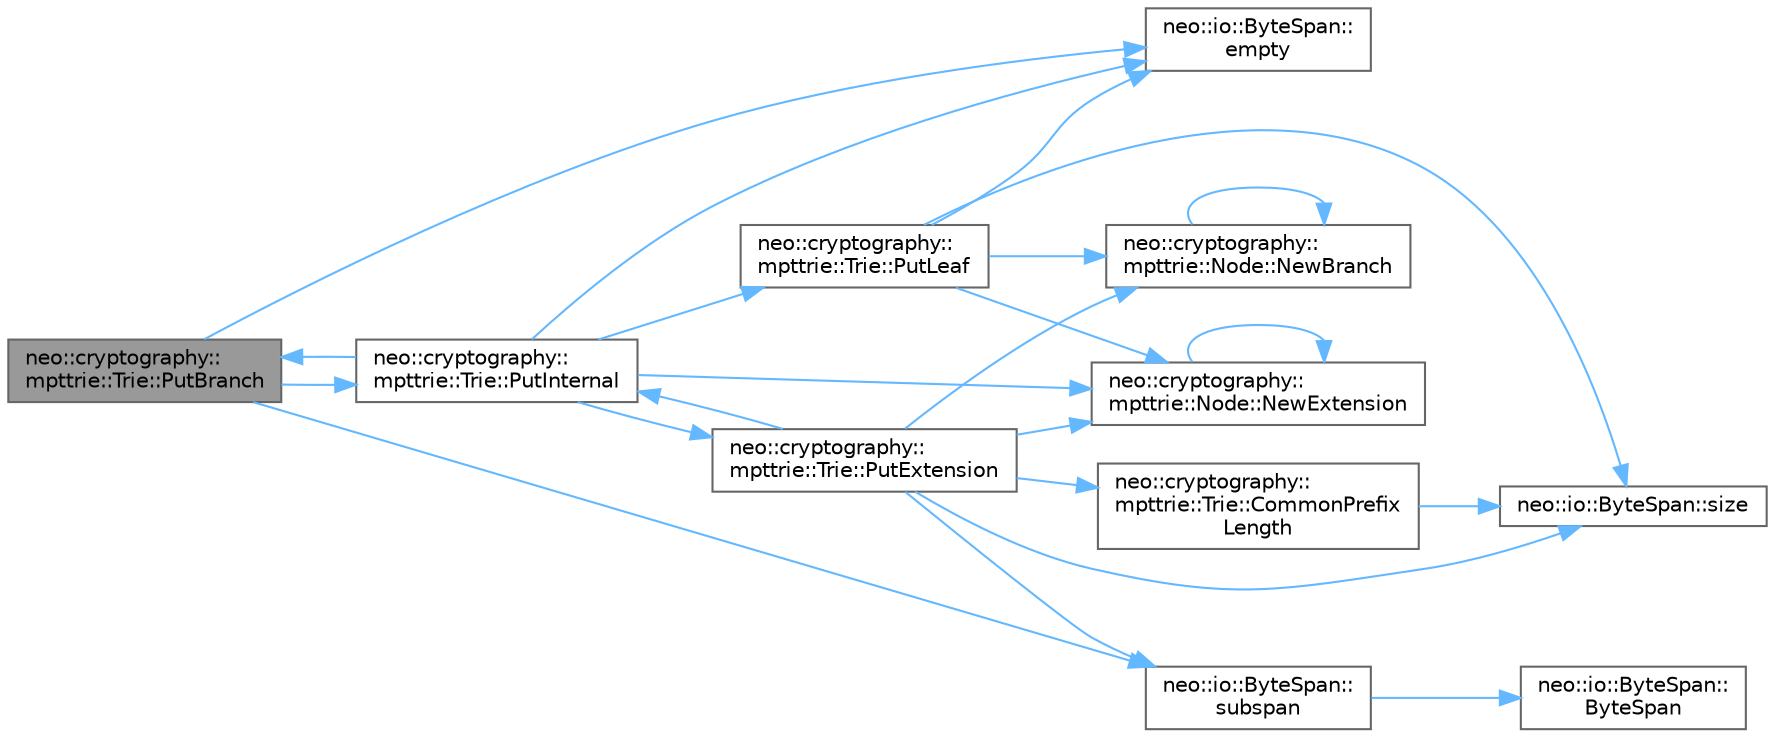 digraph "neo::cryptography::mpttrie::Trie::PutBranch"
{
 // LATEX_PDF_SIZE
  bgcolor="transparent";
  edge [fontname=Helvetica,fontsize=10,labelfontname=Helvetica,labelfontsize=10];
  node [fontname=Helvetica,fontsize=10,shape=box,height=0.2,width=0.4];
  rankdir="LR";
  Node1 [id="Node000001",label="neo::cryptography::\lmpttrie::Trie::PutBranch",height=0.2,width=0.4,color="gray40", fillcolor="grey60", style="filled", fontcolor="black",tooltip="Put implementation for branch nodes."];
  Node1 -> Node2 [id="edge23_Node000001_Node000002",color="steelblue1",style="solid",tooltip=" "];
  Node2 [id="Node000002",label="neo::io::ByteSpan::\lempty",height=0.2,width=0.4,color="grey40", fillcolor="white", style="filled",URL="$classneo_1_1io_1_1_byte_span.html#aab84b50728599e4c9424a7cf8f62e155",tooltip="Checks if the ByteSpan is empty (STL compatibility)."];
  Node1 -> Node3 [id="edge24_Node000001_Node000003",color="steelblue1",style="solid",tooltip=" "];
  Node3 [id="Node000003",label="neo::cryptography::\lmpttrie::Trie::PutInternal",height=0.2,width=0.4,color="grey40", fillcolor="white", style="filled",URL="$classneo_1_1cryptography_1_1mpttrie_1_1_trie.html#a4a5ba7a371a1ed15186f5c1bf5972fb9",tooltip="Internal put implementation."];
  Node3 -> Node2 [id="edge25_Node000003_Node000002",color="steelblue1",style="solid",tooltip=" "];
  Node3 -> Node4 [id="edge26_Node000003_Node000004",color="steelblue1",style="solid",tooltip=" "];
  Node4 [id="Node000004",label="neo::cryptography::\lmpttrie::Node::NewExtension",height=0.2,width=0.4,color="grey40", fillcolor="white", style="filled",URL="$classneo_1_1cryptography_1_1mpttrie_1_1_node.html#ac7463e65659916cfc6fbdfebda65dbfb",tooltip="Creates a new extension node."];
  Node4 -> Node4 [id="edge27_Node000004_Node000004",color="steelblue1",style="solid",tooltip=" "];
  Node3 -> Node1 [id="edge28_Node000003_Node000001",color="steelblue1",style="solid",tooltip=" "];
  Node3 -> Node5 [id="edge29_Node000003_Node000005",color="steelblue1",style="solid",tooltip=" "];
  Node5 [id="Node000005",label="neo::cryptography::\lmpttrie::Trie::PutExtension",height=0.2,width=0.4,color="grey40", fillcolor="white", style="filled",URL="$classneo_1_1cryptography_1_1mpttrie_1_1_trie.html#ae6f67ac3aae322da4d2f29ffec0ee55a",tooltip="Put implementation for extension nodes."];
  Node5 -> Node6 [id="edge30_Node000005_Node000006",color="steelblue1",style="solid",tooltip=" "];
  Node6 [id="Node000006",label="neo::cryptography::\lmpttrie::Trie::CommonPrefix\lLength",height=0.2,width=0.4,color="grey40", fillcolor="white", style="filled",URL="$classneo_1_1cryptography_1_1mpttrie_1_1_trie.html#aa5842d052a5310e9651e16a8b868eee5",tooltip="Calculates the common prefix length between two byte spans."];
  Node6 -> Node7 [id="edge31_Node000006_Node000007",color="steelblue1",style="solid",tooltip=" "];
  Node7 [id="Node000007",label="neo::io::ByteSpan::size",height=0.2,width=0.4,color="grey40", fillcolor="white", style="filled",URL="$classneo_1_1io_1_1_byte_span.html#a98dea1d6bbdab2a63e66b80efad928fc",tooltip="Gets the size of the ByteSpan (STL compatibility)."];
  Node5 -> Node8 [id="edge32_Node000005_Node000008",color="steelblue1",style="solid",tooltip=" "];
  Node8 [id="Node000008",label="neo::cryptography::\lmpttrie::Node::NewBranch",height=0.2,width=0.4,color="grey40", fillcolor="white", style="filled",URL="$classneo_1_1cryptography_1_1mpttrie_1_1_node.html#aaa85b6cb2b2bf1733d724ba06094920e",tooltip="Creates a new branch node."];
  Node8 -> Node8 [id="edge33_Node000008_Node000008",color="steelblue1",style="solid",tooltip=" "];
  Node5 -> Node4 [id="edge34_Node000005_Node000004",color="steelblue1",style="solid",tooltip=" "];
  Node5 -> Node3 [id="edge35_Node000005_Node000003",color="steelblue1",style="solid",tooltip=" "];
  Node5 -> Node7 [id="edge36_Node000005_Node000007",color="steelblue1",style="solid",tooltip=" "];
  Node5 -> Node9 [id="edge37_Node000005_Node000009",color="steelblue1",style="solid",tooltip=" "];
  Node9 [id="Node000009",label="neo::io::ByteSpan::\lsubspan",height=0.2,width=0.4,color="grey40", fillcolor="white", style="filled",URL="$classneo_1_1io_1_1_byte_span.html#a46cbc4490cd6d66b1bdf0fbc0d31a937",tooltip="Gets a subspan of this ByteSpan."];
  Node9 -> Node10 [id="edge38_Node000009_Node000010",color="steelblue1",style="solid",tooltip=" "];
  Node10 [id="Node000010",label="neo::io::ByteSpan::\lByteSpan",height=0.2,width=0.4,color="grey40", fillcolor="white", style="filled",URL="$classneo_1_1io_1_1_byte_span.html#a88c53a63bc63f79ce1a29314b17fca51",tooltip="Constructs an empty ByteSpan."];
  Node3 -> Node11 [id="edge39_Node000003_Node000011",color="steelblue1",style="solid",tooltip=" "];
  Node11 [id="Node000011",label="neo::cryptography::\lmpttrie::Trie::PutLeaf",height=0.2,width=0.4,color="grey40", fillcolor="white", style="filled",URL="$classneo_1_1cryptography_1_1mpttrie_1_1_trie.html#a296880b1766d030867417e27ce4a8d3e",tooltip="Put implementation for leaf nodes."];
  Node11 -> Node2 [id="edge40_Node000011_Node000002",color="steelblue1",style="solid",tooltip=" "];
  Node11 -> Node8 [id="edge41_Node000011_Node000008",color="steelblue1",style="solid",tooltip=" "];
  Node11 -> Node4 [id="edge42_Node000011_Node000004",color="steelblue1",style="solid",tooltip=" "];
  Node11 -> Node7 [id="edge43_Node000011_Node000007",color="steelblue1",style="solid",tooltip=" "];
  Node1 -> Node9 [id="edge44_Node000001_Node000009",color="steelblue1",style="solid",tooltip=" "];
}
